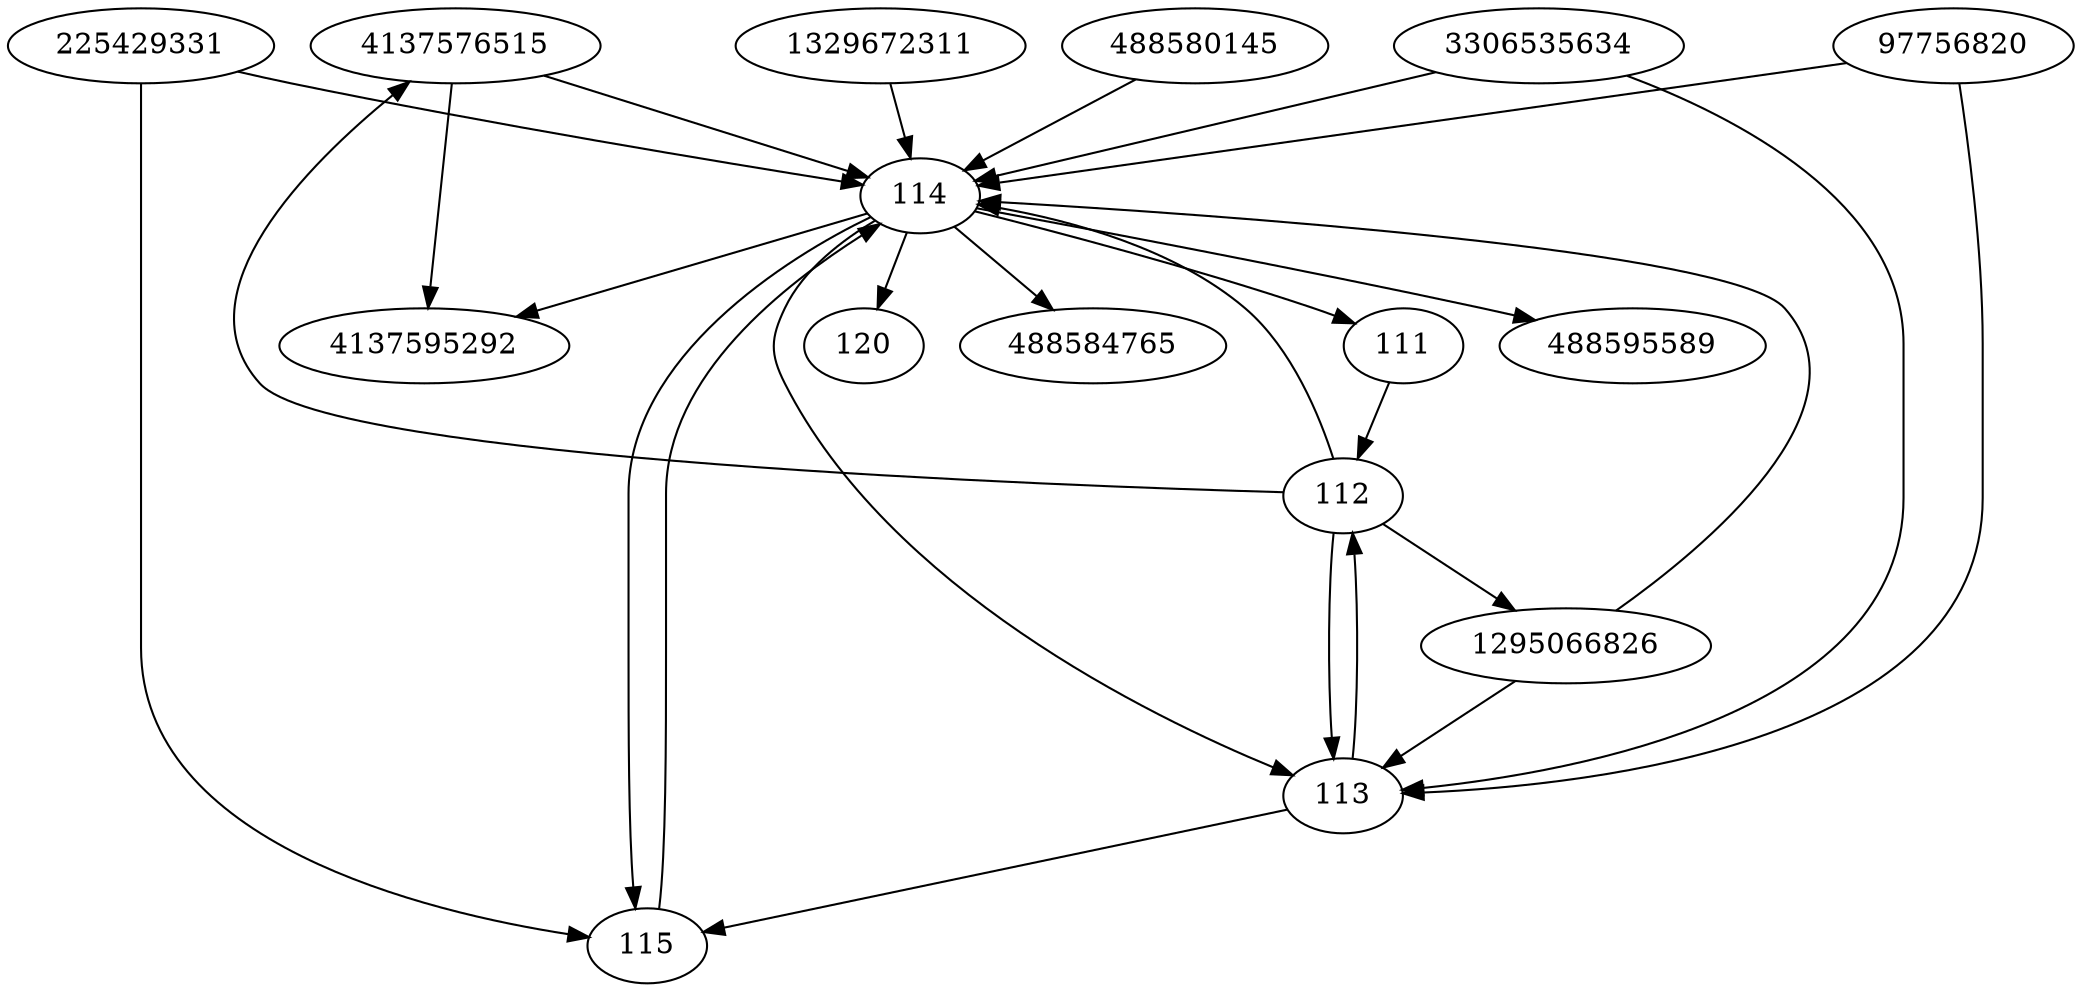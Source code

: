 strict digraph  {
4137576515;
488595589;
1295066826;
111;
112;
488580145;
3306535634;
225429331;
97756820;
115;
113;
1329672311;
120;
114;
4137595292;
488584765;
4137576515 -> 114;
4137576515 -> 4137595292;
1295066826 -> 113;
1295066826 -> 114;
111 -> 112;
112 -> 4137576515;
112 -> 113;
112 -> 1295066826;
112 -> 114;
488580145 -> 114;
3306535634 -> 113;
3306535634 -> 114;
225429331 -> 114;
225429331 -> 115;
97756820 -> 113;
97756820 -> 114;
115 -> 114;
113 -> 112;
113 -> 115;
1329672311 -> 114;
114 -> 488584765;
114 -> 488595589;
114 -> 120;
114 -> 113;
114 -> 4137595292;
114 -> 115;
114 -> 111;
}
